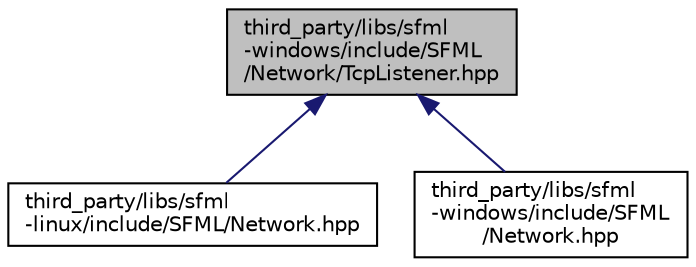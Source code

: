 digraph "third_party/libs/sfml-windows/include/SFML/Network/TcpListener.hpp"
{
 // LATEX_PDF_SIZE
  edge [fontname="Helvetica",fontsize="10",labelfontname="Helvetica",labelfontsize="10"];
  node [fontname="Helvetica",fontsize="10",shape=record];
  Node1 [label="third_party/libs/sfml\l-windows/include/SFML\l/Network/TcpListener.hpp",height=0.2,width=0.4,color="black", fillcolor="grey75", style="filled", fontcolor="black",tooltip=" "];
  Node1 -> Node2 [dir="back",color="midnightblue",fontsize="10",style="solid",fontname="Helvetica"];
  Node2 [label="third_party/libs/sfml\l-linux/include/SFML/Network.hpp",height=0.2,width=0.4,color="black", fillcolor="white", style="filled",URL="$sfml-linux_2include_2SFML_2Network_8hpp.html",tooltip=" "];
  Node1 -> Node3 [dir="back",color="midnightblue",fontsize="10",style="solid",fontname="Helvetica"];
  Node3 [label="third_party/libs/sfml\l-windows/include/SFML\l/Network.hpp",height=0.2,width=0.4,color="black", fillcolor="white", style="filled",URL="$sfml-windows_2include_2SFML_2Network_8hpp.html",tooltip=" "];
}
